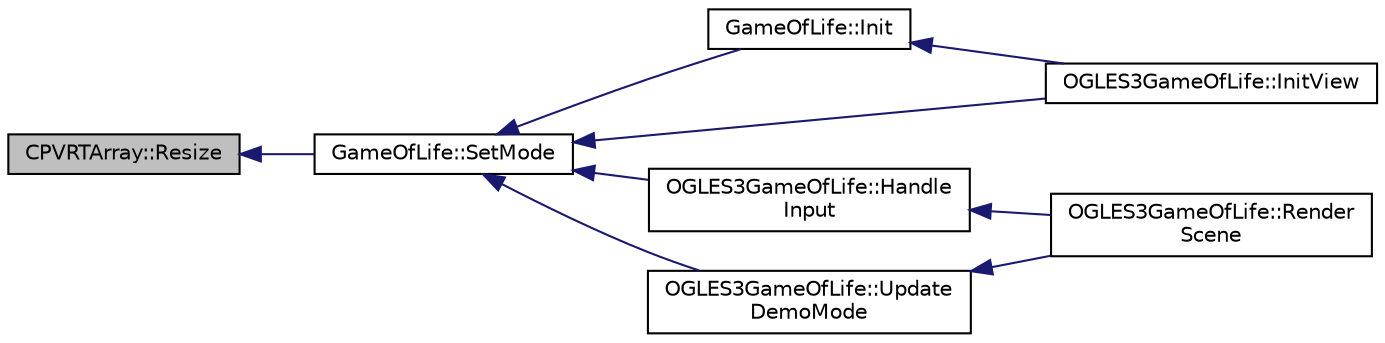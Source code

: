 digraph "CPVRTArray::Resize"
{
  edge [fontname="Helvetica",fontsize="10",labelfontname="Helvetica",labelfontsize="10"];
  node [fontname="Helvetica",fontsize="10",shape=record];
  rankdir="LR";
  Node1 [label="CPVRTArray::Resize",height=0.2,width=0.4,color="black", fillcolor="grey75", style="filled", fontcolor="black"];
  Node1 -> Node2 [dir="back",color="midnightblue",fontsize="10",style="solid",fontname="Helvetica"];
  Node2 [label="GameOfLife::SetMode",height=0.2,width=0.4,color="black", fillcolor="white", style="filled",URL="$class_game_of_life.html#ac5c143c1f1dda4e697cee821b1356f92"];
  Node2 -> Node3 [dir="back",color="midnightblue",fontsize="10",style="solid",fontname="Helvetica"];
  Node3 [label="GameOfLife::Init",height=0.2,width=0.4,color="black", fillcolor="white", style="filled",URL="$class_game_of_life.html#a239bb145b2356ecbfd3140c9fa712dfd"];
  Node3 -> Node4 [dir="back",color="midnightblue",fontsize="10",style="solid",fontname="Helvetica"];
  Node4 [label="OGLES3GameOfLife::InitView",height=0.2,width=0.4,color="black", fillcolor="white", style="filled",URL="$class_o_g_l_e_s3_game_of_life.html#af01984b4e5060e14006b73038786b4bc"];
  Node2 -> Node4 [dir="back",color="midnightblue",fontsize="10",style="solid",fontname="Helvetica"];
  Node2 -> Node5 [dir="back",color="midnightblue",fontsize="10",style="solid",fontname="Helvetica"];
  Node5 [label="OGLES3GameOfLife::Handle\lInput",height=0.2,width=0.4,color="black", fillcolor="white", style="filled",URL="$class_o_g_l_e_s3_game_of_life.html#abc288cff4676bae9ccd849dca36d5bcf"];
  Node5 -> Node6 [dir="back",color="midnightblue",fontsize="10",style="solid",fontname="Helvetica"];
  Node6 [label="OGLES3GameOfLife::Render\lScene",height=0.2,width=0.4,color="black", fillcolor="white", style="filled",URL="$class_o_g_l_e_s3_game_of_life.html#ab85eed0bf61f4f697382b5d9175ded6c"];
  Node2 -> Node7 [dir="back",color="midnightblue",fontsize="10",style="solid",fontname="Helvetica"];
  Node7 [label="OGLES3GameOfLife::Update\lDemoMode",height=0.2,width=0.4,color="black", fillcolor="white", style="filled",URL="$class_o_g_l_e_s3_game_of_life.html#a82baabc98b81419b5617f1904bc3e363"];
  Node7 -> Node6 [dir="back",color="midnightblue",fontsize="10",style="solid",fontname="Helvetica"];
}
